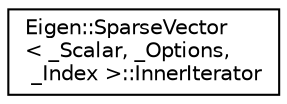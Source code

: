 digraph "Graphical Class Hierarchy"
{
  edge [fontname="Helvetica",fontsize="10",labelfontname="Helvetica",labelfontsize="10"];
  node [fontname="Helvetica",fontsize="10",shape=record];
  rankdir="LR";
  Node1 [label="Eigen::SparseVector\l\< _Scalar, _Options,\l _Index \>::InnerIterator",height=0.2,width=0.4,color="black", fillcolor="white", style="filled",URL="$class_eigen_1_1_sparse_vector_1_1_inner_iterator.html"];
}
